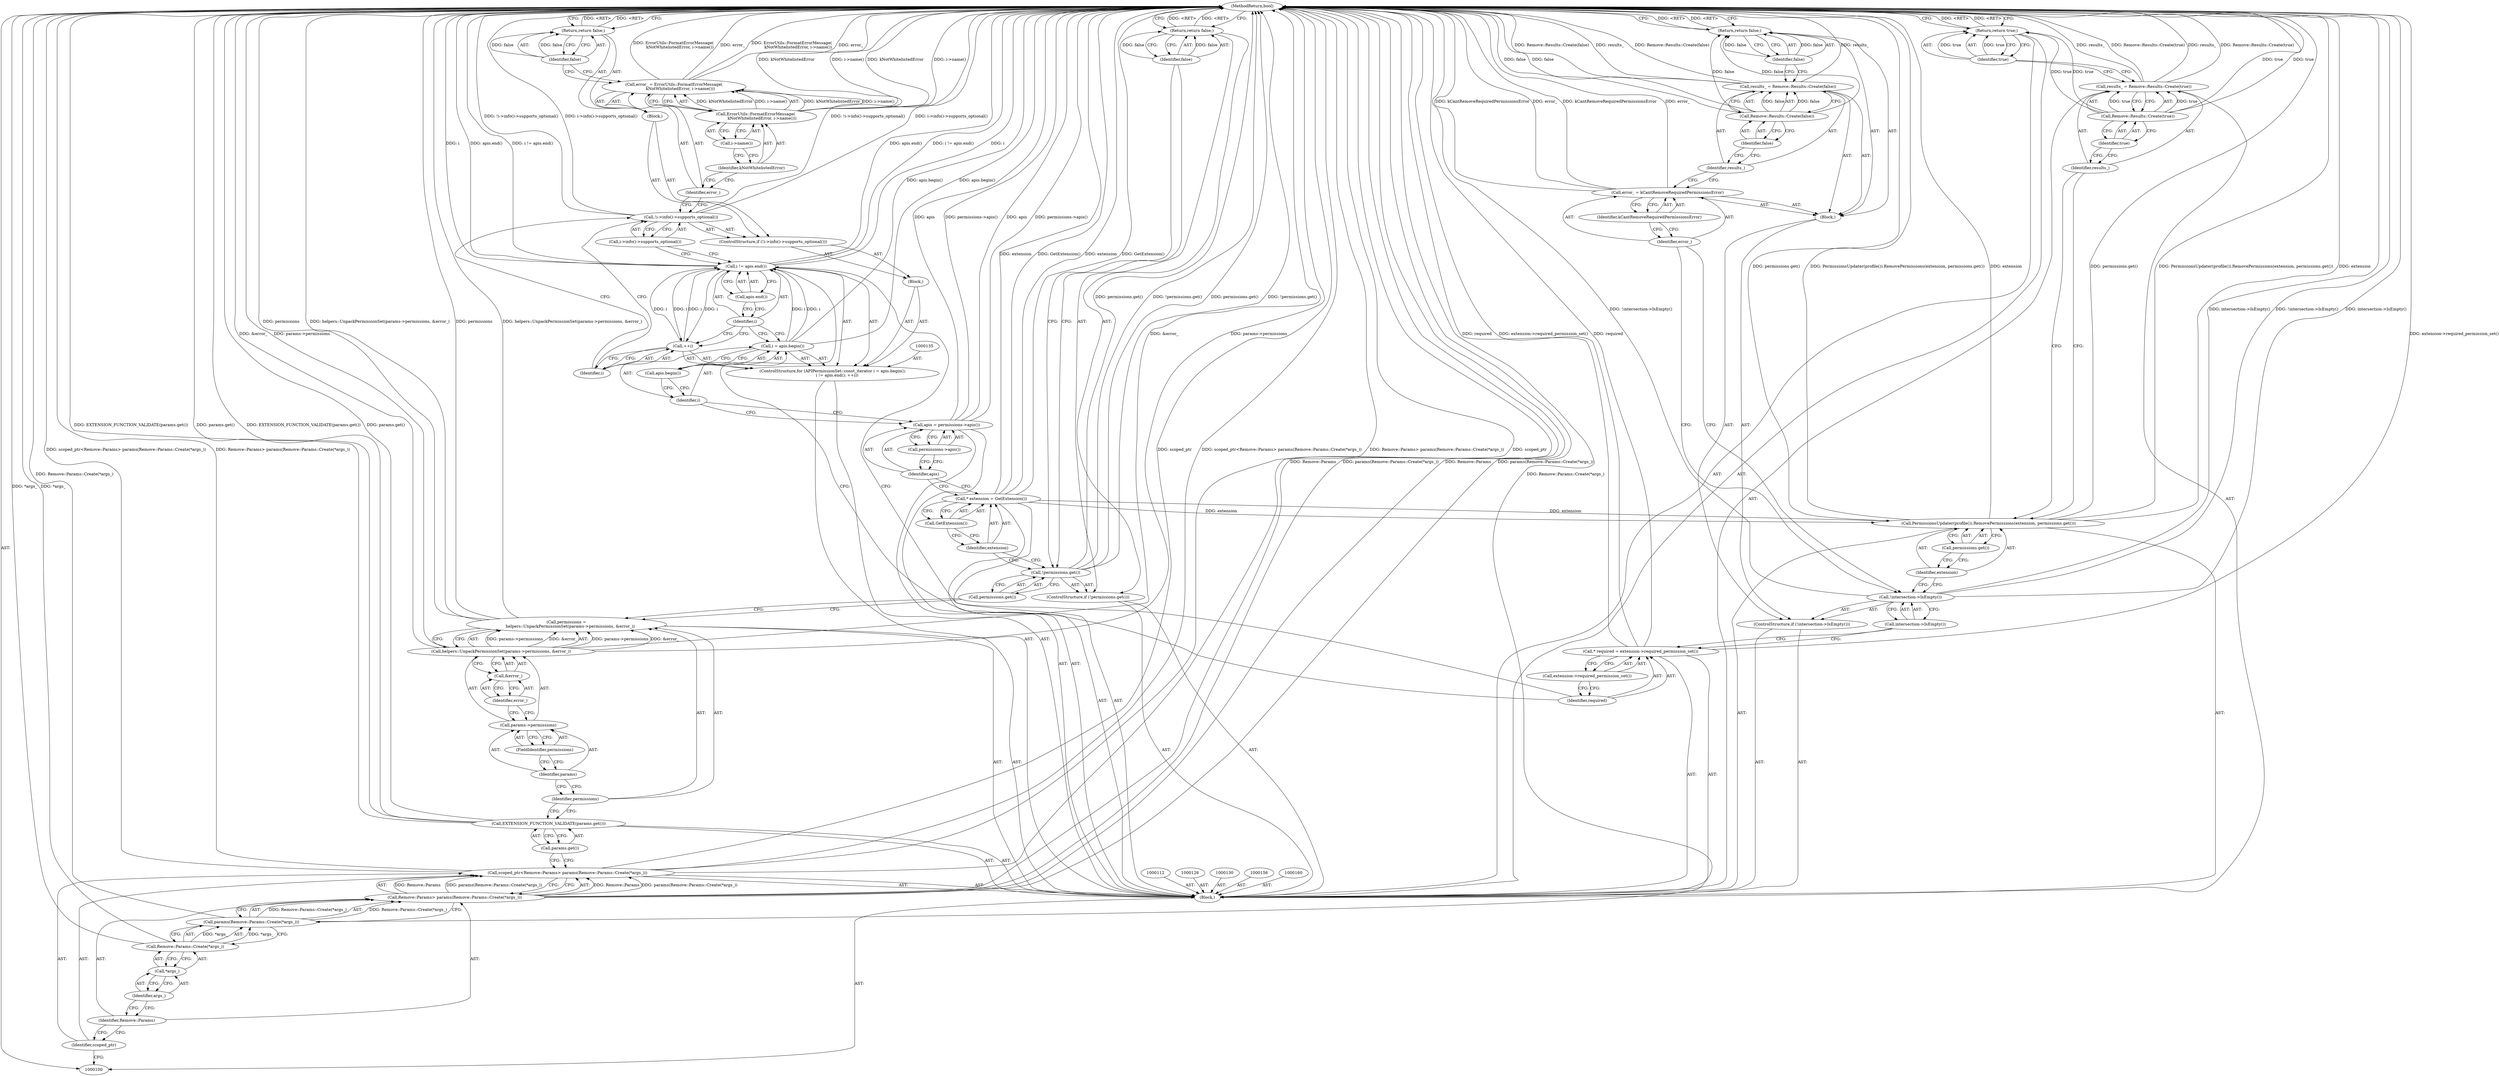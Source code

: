digraph "1_Chrome_e21bdfb9c758ac411012ad84f83d26d3f7dd69fb_1" {
"1000183" [label="(MethodReturn,bool)"];
"1000101" [label="(Block,)"];
"1000127" [label="(Call,* extension = GetExtension())"];
"1000128" [label="(Identifier,extension)"];
"1000129" [label="(Call,GetExtension())"];
"1000131" [label="(Call,apis = permissions->apis())"];
"1000132" [label="(Identifier,apis)"];
"1000133" [label="(Call,permissions->apis())"];
"1000134" [label="(ControlStructure,for (APIPermissionSet::const_iterator i = apis.begin();\n       i != apis.end(); ++i))"];
"1000136" [label="(Call,i = apis.begin())"];
"1000137" [label="(Identifier,i)"];
"1000138" [label="(Call,apis.begin())"];
"1000141" [label="(Call,apis.end())"];
"1000142" [label="(Call,++i)"];
"1000143" [label="(Identifier,i)"];
"1000144" [label="(Block,)"];
"1000139" [label="(Call,i != apis.end())"];
"1000140" [label="(Identifier,i)"];
"1000145" [label="(ControlStructure,if (!i->info()->supports_optional()))"];
"1000148" [label="(Block,)"];
"1000146" [label="(Call,!i->info()->supports_optional())"];
"1000147" [label="(Call,i->info()->supports_optional())"];
"1000151" [label="(Call,ErrorUtils::FormatErrorMessage(\n          kNotWhitelistedError, i->name()))"];
"1000149" [label="(Call,error_ = ErrorUtils::FormatErrorMessage(\n          kNotWhitelistedError, i->name()))"];
"1000150" [label="(Identifier,error_)"];
"1000152" [label="(Identifier,kNotWhitelistedError)"];
"1000153" [label="(Call,i->name())"];
"1000155" [label="(Identifier,false)"];
"1000154" [label="(Return,return false;)"];
"1000104" [label="(Call,Remove::Params> params(Remove::Params::Create(*args_)))"];
"1000105" [label="(Identifier,Remove::Params)"];
"1000102" [label="(Call,scoped_ptr<Remove::Params> params(Remove::Params::Create(*args_)))"];
"1000103" [label="(Identifier,scoped_ptr)"];
"1000106" [label="(Call,params(Remove::Params::Create(*args_)))"];
"1000107" [label="(Call,Remove::Params::Create(*args_))"];
"1000108" [label="(Call,*args_)"];
"1000109" [label="(Identifier,args_)"];
"1000157" [label="(Call,* required = extension->required_permission_set())"];
"1000158" [label="(Identifier,required)"];
"1000159" [label="(Call,extension->required_permission_set())"];
"1000161" [label="(ControlStructure,if (!intersection->IsEmpty()))"];
"1000164" [label="(Block,)"];
"1000162" [label="(Call,!intersection->IsEmpty())"];
"1000163" [label="(Call,intersection->IsEmpty())"];
"1000167" [label="(Identifier,kCantRemoveRequiredPermissionsError)"];
"1000165" [label="(Call,error_ = kCantRemoveRequiredPermissionsError)"];
"1000166" [label="(Identifier,error_)"];
"1000170" [label="(Call,Remove::Results::Create(false))"];
"1000171" [label="(Identifier,false)"];
"1000168" [label="(Call,results_ = Remove::Results::Create(false))"];
"1000169" [label="(Identifier,results_)"];
"1000173" [label="(Identifier,false)"];
"1000172" [label="(Return,return false;)"];
"1000110" [label="(Call,EXTENSION_FUNCTION_VALIDATE(params.get()))"];
"1000111" [label="(Call,params.get())"];
"1000174" [label="(Call,PermissionsUpdater(profile()).RemovePermissions(extension, permissions.get()))"];
"1000175" [label="(Identifier,extension)"];
"1000176" [label="(Call,permissions.get())"];
"1000179" [label="(Call,Remove::Results::Create(true))"];
"1000177" [label="(Call,results_ = Remove::Results::Create(true))"];
"1000178" [label="(Identifier,results_)"];
"1000180" [label="(Identifier,true)"];
"1000181" [label="(Return,return true;)"];
"1000182" [label="(Identifier,true)"];
"1000113" [label="(Call,permissions =\n      helpers::UnpackPermissionSet(params->permissions, &error_))"];
"1000114" [label="(Identifier,permissions)"];
"1000116" [label="(Call,params->permissions)"];
"1000117" [label="(Identifier,params)"];
"1000118" [label="(FieldIdentifier,permissions)"];
"1000119" [label="(Call,&error_)"];
"1000120" [label="(Identifier,error_)"];
"1000115" [label="(Call,helpers::UnpackPermissionSet(params->permissions, &error_))"];
"1000121" [label="(ControlStructure,if (!permissions.get()))"];
"1000122" [label="(Call,!permissions.get())"];
"1000123" [label="(Call,permissions.get())"];
"1000125" [label="(Identifier,false)"];
"1000124" [label="(Return,return false;)"];
"1000183" -> "1000100"  [label="AST: "];
"1000183" -> "1000124"  [label="CFG: "];
"1000183" -> "1000154"  [label="CFG: "];
"1000183" -> "1000172"  [label="CFG: "];
"1000183" -> "1000181"  [label="CFG: "];
"1000181" -> "1000183"  [label="DDG: <RET>"];
"1000107" -> "1000183"  [label="DDG: *args_"];
"1000168" -> "1000183"  [label="DDG: results_"];
"1000168" -> "1000183"  [label="DDG: Remove::Results::Create(false)"];
"1000104" -> "1000183"  [label="DDG: Remove::Params"];
"1000104" -> "1000183"  [label="DDG: params(Remove::Params::Create(*args_))"];
"1000113" -> "1000183"  [label="DDG: permissions"];
"1000113" -> "1000183"  [label="DDG: helpers::UnpackPermissionSet(params->permissions, &error_)"];
"1000115" -> "1000183"  [label="DDG: &error_"];
"1000115" -> "1000183"  [label="DDG: params->permissions"];
"1000177" -> "1000183"  [label="DDG: results_"];
"1000177" -> "1000183"  [label="DDG: Remove::Results::Create(true)"];
"1000157" -> "1000183"  [label="DDG: extension->required_permission_set()"];
"1000157" -> "1000183"  [label="DDG: required"];
"1000106" -> "1000183"  [label="DDG: Remove::Params::Create(*args_)"];
"1000149" -> "1000183"  [label="DDG: ErrorUtils::FormatErrorMessage(\n          kNotWhitelistedError, i->name())"];
"1000149" -> "1000183"  [label="DDG: error_"];
"1000102" -> "1000183"  [label="DDG: Remove::Params> params(Remove::Params::Create(*args_))"];
"1000102" -> "1000183"  [label="DDG: scoped_ptr"];
"1000102" -> "1000183"  [label="DDG: scoped_ptr<Remove::Params> params(Remove::Params::Create(*args_))"];
"1000122" -> "1000183"  [label="DDG: permissions.get()"];
"1000122" -> "1000183"  [label="DDG: !permissions.get()"];
"1000131" -> "1000183"  [label="DDG: apis"];
"1000131" -> "1000183"  [label="DDG: permissions->apis()"];
"1000139" -> "1000183"  [label="DDG: apis.end()"];
"1000139" -> "1000183"  [label="DDG: i != apis.end()"];
"1000139" -> "1000183"  [label="DDG: i"];
"1000165" -> "1000183"  [label="DDG: error_"];
"1000165" -> "1000183"  [label="DDG: kCantRemoveRequiredPermissionsError"];
"1000151" -> "1000183"  [label="DDG: kNotWhitelistedError"];
"1000151" -> "1000183"  [label="DDG: i->name()"];
"1000127" -> "1000183"  [label="DDG: GetExtension()"];
"1000127" -> "1000183"  [label="DDG: extension"];
"1000179" -> "1000183"  [label="DDG: true"];
"1000174" -> "1000183"  [label="DDG: permissions.get()"];
"1000174" -> "1000183"  [label="DDG: PermissionsUpdater(profile()).RemovePermissions(extension, permissions.get())"];
"1000174" -> "1000183"  [label="DDG: extension"];
"1000110" -> "1000183"  [label="DDG: EXTENSION_FUNCTION_VALIDATE(params.get())"];
"1000110" -> "1000183"  [label="DDG: params.get()"];
"1000170" -> "1000183"  [label="DDG: false"];
"1000136" -> "1000183"  [label="DDG: apis.begin()"];
"1000162" -> "1000183"  [label="DDG: intersection->IsEmpty()"];
"1000162" -> "1000183"  [label="DDG: !intersection->IsEmpty()"];
"1000146" -> "1000183"  [label="DDG: !i->info()->supports_optional()"];
"1000146" -> "1000183"  [label="DDG: i->info()->supports_optional()"];
"1000124" -> "1000183"  [label="DDG: <RET>"];
"1000172" -> "1000183"  [label="DDG: <RET>"];
"1000154" -> "1000183"  [label="DDG: <RET>"];
"1000101" -> "1000100"  [label="AST: "];
"1000102" -> "1000101"  [label="AST: "];
"1000110" -> "1000101"  [label="AST: "];
"1000112" -> "1000101"  [label="AST: "];
"1000113" -> "1000101"  [label="AST: "];
"1000121" -> "1000101"  [label="AST: "];
"1000126" -> "1000101"  [label="AST: "];
"1000127" -> "1000101"  [label="AST: "];
"1000130" -> "1000101"  [label="AST: "];
"1000131" -> "1000101"  [label="AST: "];
"1000134" -> "1000101"  [label="AST: "];
"1000156" -> "1000101"  [label="AST: "];
"1000157" -> "1000101"  [label="AST: "];
"1000160" -> "1000101"  [label="AST: "];
"1000161" -> "1000101"  [label="AST: "];
"1000174" -> "1000101"  [label="AST: "];
"1000177" -> "1000101"  [label="AST: "];
"1000181" -> "1000101"  [label="AST: "];
"1000127" -> "1000101"  [label="AST: "];
"1000127" -> "1000129"  [label="CFG: "];
"1000128" -> "1000127"  [label="AST: "];
"1000129" -> "1000127"  [label="AST: "];
"1000132" -> "1000127"  [label="CFG: "];
"1000127" -> "1000183"  [label="DDG: GetExtension()"];
"1000127" -> "1000183"  [label="DDG: extension"];
"1000127" -> "1000174"  [label="DDG: extension"];
"1000128" -> "1000127"  [label="AST: "];
"1000128" -> "1000122"  [label="CFG: "];
"1000129" -> "1000128"  [label="CFG: "];
"1000129" -> "1000127"  [label="AST: "];
"1000129" -> "1000128"  [label="CFG: "];
"1000127" -> "1000129"  [label="CFG: "];
"1000131" -> "1000101"  [label="AST: "];
"1000131" -> "1000133"  [label="CFG: "];
"1000132" -> "1000131"  [label="AST: "];
"1000133" -> "1000131"  [label="AST: "];
"1000137" -> "1000131"  [label="CFG: "];
"1000131" -> "1000183"  [label="DDG: apis"];
"1000131" -> "1000183"  [label="DDG: permissions->apis()"];
"1000132" -> "1000131"  [label="AST: "];
"1000132" -> "1000127"  [label="CFG: "];
"1000133" -> "1000132"  [label="CFG: "];
"1000133" -> "1000131"  [label="AST: "];
"1000133" -> "1000132"  [label="CFG: "];
"1000131" -> "1000133"  [label="CFG: "];
"1000134" -> "1000101"  [label="AST: "];
"1000135" -> "1000134"  [label="AST: "];
"1000136" -> "1000134"  [label="AST: "];
"1000139" -> "1000134"  [label="AST: "];
"1000142" -> "1000134"  [label="AST: "];
"1000144" -> "1000134"  [label="AST: "];
"1000136" -> "1000134"  [label="AST: "];
"1000136" -> "1000138"  [label="CFG: "];
"1000137" -> "1000136"  [label="AST: "];
"1000138" -> "1000136"  [label="AST: "];
"1000140" -> "1000136"  [label="CFG: "];
"1000136" -> "1000183"  [label="DDG: apis.begin()"];
"1000136" -> "1000139"  [label="DDG: i"];
"1000137" -> "1000136"  [label="AST: "];
"1000137" -> "1000131"  [label="CFG: "];
"1000138" -> "1000137"  [label="CFG: "];
"1000138" -> "1000136"  [label="AST: "];
"1000138" -> "1000137"  [label="CFG: "];
"1000136" -> "1000138"  [label="CFG: "];
"1000141" -> "1000139"  [label="AST: "];
"1000141" -> "1000140"  [label="CFG: "];
"1000139" -> "1000141"  [label="CFG: "];
"1000142" -> "1000134"  [label="AST: "];
"1000142" -> "1000143"  [label="CFG: "];
"1000143" -> "1000142"  [label="AST: "];
"1000140" -> "1000142"  [label="CFG: "];
"1000142" -> "1000139"  [label="DDG: i"];
"1000139" -> "1000142"  [label="DDG: i"];
"1000143" -> "1000142"  [label="AST: "];
"1000143" -> "1000146"  [label="CFG: "];
"1000142" -> "1000143"  [label="CFG: "];
"1000144" -> "1000134"  [label="AST: "];
"1000145" -> "1000144"  [label="AST: "];
"1000139" -> "1000134"  [label="AST: "];
"1000139" -> "1000141"  [label="CFG: "];
"1000140" -> "1000139"  [label="AST: "];
"1000141" -> "1000139"  [label="AST: "];
"1000147" -> "1000139"  [label="CFG: "];
"1000158" -> "1000139"  [label="CFG: "];
"1000139" -> "1000183"  [label="DDG: apis.end()"];
"1000139" -> "1000183"  [label="DDG: i != apis.end()"];
"1000139" -> "1000183"  [label="DDG: i"];
"1000142" -> "1000139"  [label="DDG: i"];
"1000136" -> "1000139"  [label="DDG: i"];
"1000139" -> "1000142"  [label="DDG: i"];
"1000140" -> "1000139"  [label="AST: "];
"1000140" -> "1000136"  [label="CFG: "];
"1000140" -> "1000142"  [label="CFG: "];
"1000141" -> "1000140"  [label="CFG: "];
"1000145" -> "1000144"  [label="AST: "];
"1000146" -> "1000145"  [label="AST: "];
"1000148" -> "1000145"  [label="AST: "];
"1000148" -> "1000145"  [label="AST: "];
"1000149" -> "1000148"  [label="AST: "];
"1000154" -> "1000148"  [label="AST: "];
"1000146" -> "1000145"  [label="AST: "];
"1000146" -> "1000147"  [label="CFG: "];
"1000147" -> "1000146"  [label="AST: "];
"1000150" -> "1000146"  [label="CFG: "];
"1000143" -> "1000146"  [label="CFG: "];
"1000146" -> "1000183"  [label="DDG: !i->info()->supports_optional()"];
"1000146" -> "1000183"  [label="DDG: i->info()->supports_optional()"];
"1000147" -> "1000146"  [label="AST: "];
"1000147" -> "1000139"  [label="CFG: "];
"1000146" -> "1000147"  [label="CFG: "];
"1000151" -> "1000149"  [label="AST: "];
"1000151" -> "1000153"  [label="CFG: "];
"1000152" -> "1000151"  [label="AST: "];
"1000153" -> "1000151"  [label="AST: "];
"1000149" -> "1000151"  [label="CFG: "];
"1000151" -> "1000183"  [label="DDG: kNotWhitelistedError"];
"1000151" -> "1000183"  [label="DDG: i->name()"];
"1000151" -> "1000149"  [label="DDG: kNotWhitelistedError"];
"1000151" -> "1000149"  [label="DDG: i->name()"];
"1000149" -> "1000148"  [label="AST: "];
"1000149" -> "1000151"  [label="CFG: "];
"1000150" -> "1000149"  [label="AST: "];
"1000151" -> "1000149"  [label="AST: "];
"1000155" -> "1000149"  [label="CFG: "];
"1000149" -> "1000183"  [label="DDG: ErrorUtils::FormatErrorMessage(\n          kNotWhitelistedError, i->name())"];
"1000149" -> "1000183"  [label="DDG: error_"];
"1000151" -> "1000149"  [label="DDG: kNotWhitelistedError"];
"1000151" -> "1000149"  [label="DDG: i->name()"];
"1000150" -> "1000149"  [label="AST: "];
"1000150" -> "1000146"  [label="CFG: "];
"1000152" -> "1000150"  [label="CFG: "];
"1000152" -> "1000151"  [label="AST: "];
"1000152" -> "1000150"  [label="CFG: "];
"1000153" -> "1000152"  [label="CFG: "];
"1000153" -> "1000151"  [label="AST: "];
"1000153" -> "1000152"  [label="CFG: "];
"1000151" -> "1000153"  [label="CFG: "];
"1000155" -> "1000154"  [label="AST: "];
"1000155" -> "1000149"  [label="CFG: "];
"1000154" -> "1000155"  [label="CFG: "];
"1000155" -> "1000154"  [label="DDG: false"];
"1000154" -> "1000148"  [label="AST: "];
"1000154" -> "1000155"  [label="CFG: "];
"1000155" -> "1000154"  [label="AST: "];
"1000183" -> "1000154"  [label="CFG: "];
"1000154" -> "1000183"  [label="DDG: <RET>"];
"1000155" -> "1000154"  [label="DDG: false"];
"1000104" -> "1000102"  [label="AST: "];
"1000104" -> "1000106"  [label="CFG: "];
"1000105" -> "1000104"  [label="AST: "];
"1000106" -> "1000104"  [label="AST: "];
"1000102" -> "1000104"  [label="CFG: "];
"1000104" -> "1000183"  [label="DDG: Remove::Params"];
"1000104" -> "1000183"  [label="DDG: params(Remove::Params::Create(*args_))"];
"1000104" -> "1000102"  [label="DDG: Remove::Params"];
"1000104" -> "1000102"  [label="DDG: params(Remove::Params::Create(*args_))"];
"1000106" -> "1000104"  [label="DDG: Remove::Params::Create(*args_)"];
"1000105" -> "1000104"  [label="AST: "];
"1000105" -> "1000103"  [label="CFG: "];
"1000109" -> "1000105"  [label="CFG: "];
"1000102" -> "1000101"  [label="AST: "];
"1000102" -> "1000104"  [label="CFG: "];
"1000103" -> "1000102"  [label="AST: "];
"1000104" -> "1000102"  [label="AST: "];
"1000111" -> "1000102"  [label="CFG: "];
"1000102" -> "1000183"  [label="DDG: Remove::Params> params(Remove::Params::Create(*args_))"];
"1000102" -> "1000183"  [label="DDG: scoped_ptr"];
"1000102" -> "1000183"  [label="DDG: scoped_ptr<Remove::Params> params(Remove::Params::Create(*args_))"];
"1000104" -> "1000102"  [label="DDG: Remove::Params"];
"1000104" -> "1000102"  [label="DDG: params(Remove::Params::Create(*args_))"];
"1000103" -> "1000102"  [label="AST: "];
"1000103" -> "1000100"  [label="CFG: "];
"1000105" -> "1000103"  [label="CFG: "];
"1000106" -> "1000104"  [label="AST: "];
"1000106" -> "1000107"  [label="CFG: "];
"1000107" -> "1000106"  [label="AST: "];
"1000104" -> "1000106"  [label="CFG: "];
"1000106" -> "1000183"  [label="DDG: Remove::Params::Create(*args_)"];
"1000106" -> "1000104"  [label="DDG: Remove::Params::Create(*args_)"];
"1000107" -> "1000106"  [label="DDG: *args_"];
"1000107" -> "1000106"  [label="AST: "];
"1000107" -> "1000108"  [label="CFG: "];
"1000108" -> "1000107"  [label="AST: "];
"1000106" -> "1000107"  [label="CFG: "];
"1000107" -> "1000183"  [label="DDG: *args_"];
"1000107" -> "1000106"  [label="DDG: *args_"];
"1000108" -> "1000107"  [label="AST: "];
"1000108" -> "1000109"  [label="CFG: "];
"1000109" -> "1000108"  [label="AST: "];
"1000107" -> "1000108"  [label="CFG: "];
"1000109" -> "1000108"  [label="AST: "];
"1000109" -> "1000105"  [label="CFG: "];
"1000108" -> "1000109"  [label="CFG: "];
"1000157" -> "1000101"  [label="AST: "];
"1000157" -> "1000159"  [label="CFG: "];
"1000158" -> "1000157"  [label="AST: "];
"1000159" -> "1000157"  [label="AST: "];
"1000163" -> "1000157"  [label="CFG: "];
"1000157" -> "1000183"  [label="DDG: extension->required_permission_set()"];
"1000157" -> "1000183"  [label="DDG: required"];
"1000158" -> "1000157"  [label="AST: "];
"1000158" -> "1000139"  [label="CFG: "];
"1000159" -> "1000158"  [label="CFG: "];
"1000159" -> "1000157"  [label="AST: "];
"1000159" -> "1000158"  [label="CFG: "];
"1000157" -> "1000159"  [label="CFG: "];
"1000161" -> "1000101"  [label="AST: "];
"1000162" -> "1000161"  [label="AST: "];
"1000164" -> "1000161"  [label="AST: "];
"1000164" -> "1000161"  [label="AST: "];
"1000165" -> "1000164"  [label="AST: "];
"1000168" -> "1000164"  [label="AST: "];
"1000172" -> "1000164"  [label="AST: "];
"1000162" -> "1000161"  [label="AST: "];
"1000162" -> "1000163"  [label="CFG: "];
"1000163" -> "1000162"  [label="AST: "];
"1000166" -> "1000162"  [label="CFG: "];
"1000175" -> "1000162"  [label="CFG: "];
"1000162" -> "1000183"  [label="DDG: intersection->IsEmpty()"];
"1000162" -> "1000183"  [label="DDG: !intersection->IsEmpty()"];
"1000163" -> "1000162"  [label="AST: "];
"1000163" -> "1000157"  [label="CFG: "];
"1000162" -> "1000163"  [label="CFG: "];
"1000167" -> "1000165"  [label="AST: "];
"1000167" -> "1000166"  [label="CFG: "];
"1000165" -> "1000167"  [label="CFG: "];
"1000165" -> "1000164"  [label="AST: "];
"1000165" -> "1000167"  [label="CFG: "];
"1000166" -> "1000165"  [label="AST: "];
"1000167" -> "1000165"  [label="AST: "];
"1000169" -> "1000165"  [label="CFG: "];
"1000165" -> "1000183"  [label="DDG: error_"];
"1000165" -> "1000183"  [label="DDG: kCantRemoveRequiredPermissionsError"];
"1000166" -> "1000165"  [label="AST: "];
"1000166" -> "1000162"  [label="CFG: "];
"1000167" -> "1000166"  [label="CFG: "];
"1000170" -> "1000168"  [label="AST: "];
"1000170" -> "1000171"  [label="CFG: "];
"1000171" -> "1000170"  [label="AST: "];
"1000168" -> "1000170"  [label="CFG: "];
"1000170" -> "1000183"  [label="DDG: false"];
"1000170" -> "1000168"  [label="DDG: false"];
"1000170" -> "1000172"  [label="DDG: false"];
"1000171" -> "1000170"  [label="AST: "];
"1000171" -> "1000169"  [label="CFG: "];
"1000170" -> "1000171"  [label="CFG: "];
"1000168" -> "1000164"  [label="AST: "];
"1000168" -> "1000170"  [label="CFG: "];
"1000169" -> "1000168"  [label="AST: "];
"1000170" -> "1000168"  [label="AST: "];
"1000173" -> "1000168"  [label="CFG: "];
"1000168" -> "1000183"  [label="DDG: results_"];
"1000168" -> "1000183"  [label="DDG: Remove::Results::Create(false)"];
"1000170" -> "1000168"  [label="DDG: false"];
"1000169" -> "1000168"  [label="AST: "];
"1000169" -> "1000165"  [label="CFG: "];
"1000171" -> "1000169"  [label="CFG: "];
"1000173" -> "1000172"  [label="AST: "];
"1000173" -> "1000168"  [label="CFG: "];
"1000172" -> "1000173"  [label="CFG: "];
"1000173" -> "1000172"  [label="DDG: false"];
"1000172" -> "1000164"  [label="AST: "];
"1000172" -> "1000173"  [label="CFG: "];
"1000173" -> "1000172"  [label="AST: "];
"1000183" -> "1000172"  [label="CFG: "];
"1000172" -> "1000183"  [label="DDG: <RET>"];
"1000173" -> "1000172"  [label="DDG: false"];
"1000170" -> "1000172"  [label="DDG: false"];
"1000110" -> "1000101"  [label="AST: "];
"1000110" -> "1000111"  [label="CFG: "];
"1000111" -> "1000110"  [label="AST: "];
"1000114" -> "1000110"  [label="CFG: "];
"1000110" -> "1000183"  [label="DDG: EXTENSION_FUNCTION_VALIDATE(params.get())"];
"1000110" -> "1000183"  [label="DDG: params.get()"];
"1000111" -> "1000110"  [label="AST: "];
"1000111" -> "1000102"  [label="CFG: "];
"1000110" -> "1000111"  [label="CFG: "];
"1000174" -> "1000101"  [label="AST: "];
"1000174" -> "1000176"  [label="CFG: "];
"1000175" -> "1000174"  [label="AST: "];
"1000176" -> "1000174"  [label="AST: "];
"1000178" -> "1000174"  [label="CFG: "];
"1000174" -> "1000183"  [label="DDG: permissions.get()"];
"1000174" -> "1000183"  [label="DDG: PermissionsUpdater(profile()).RemovePermissions(extension, permissions.get())"];
"1000174" -> "1000183"  [label="DDG: extension"];
"1000127" -> "1000174"  [label="DDG: extension"];
"1000175" -> "1000174"  [label="AST: "];
"1000175" -> "1000162"  [label="CFG: "];
"1000176" -> "1000175"  [label="CFG: "];
"1000176" -> "1000174"  [label="AST: "];
"1000176" -> "1000175"  [label="CFG: "];
"1000174" -> "1000176"  [label="CFG: "];
"1000179" -> "1000177"  [label="AST: "];
"1000179" -> "1000180"  [label="CFG: "];
"1000180" -> "1000179"  [label="AST: "];
"1000177" -> "1000179"  [label="CFG: "];
"1000179" -> "1000183"  [label="DDG: true"];
"1000179" -> "1000177"  [label="DDG: true"];
"1000179" -> "1000181"  [label="DDG: true"];
"1000177" -> "1000101"  [label="AST: "];
"1000177" -> "1000179"  [label="CFG: "];
"1000178" -> "1000177"  [label="AST: "];
"1000179" -> "1000177"  [label="AST: "];
"1000182" -> "1000177"  [label="CFG: "];
"1000177" -> "1000183"  [label="DDG: results_"];
"1000177" -> "1000183"  [label="DDG: Remove::Results::Create(true)"];
"1000179" -> "1000177"  [label="DDG: true"];
"1000178" -> "1000177"  [label="AST: "];
"1000178" -> "1000174"  [label="CFG: "];
"1000180" -> "1000178"  [label="CFG: "];
"1000180" -> "1000179"  [label="AST: "];
"1000180" -> "1000178"  [label="CFG: "];
"1000179" -> "1000180"  [label="CFG: "];
"1000181" -> "1000101"  [label="AST: "];
"1000181" -> "1000182"  [label="CFG: "];
"1000182" -> "1000181"  [label="AST: "];
"1000183" -> "1000181"  [label="CFG: "];
"1000181" -> "1000183"  [label="DDG: <RET>"];
"1000182" -> "1000181"  [label="DDG: true"];
"1000179" -> "1000181"  [label="DDG: true"];
"1000182" -> "1000181"  [label="AST: "];
"1000182" -> "1000177"  [label="CFG: "];
"1000181" -> "1000182"  [label="CFG: "];
"1000182" -> "1000181"  [label="DDG: true"];
"1000113" -> "1000101"  [label="AST: "];
"1000113" -> "1000115"  [label="CFG: "];
"1000114" -> "1000113"  [label="AST: "];
"1000115" -> "1000113"  [label="AST: "];
"1000123" -> "1000113"  [label="CFG: "];
"1000113" -> "1000183"  [label="DDG: permissions"];
"1000113" -> "1000183"  [label="DDG: helpers::UnpackPermissionSet(params->permissions, &error_)"];
"1000115" -> "1000113"  [label="DDG: params->permissions"];
"1000115" -> "1000113"  [label="DDG: &error_"];
"1000114" -> "1000113"  [label="AST: "];
"1000114" -> "1000110"  [label="CFG: "];
"1000117" -> "1000114"  [label="CFG: "];
"1000116" -> "1000115"  [label="AST: "];
"1000116" -> "1000118"  [label="CFG: "];
"1000117" -> "1000116"  [label="AST: "];
"1000118" -> "1000116"  [label="AST: "];
"1000120" -> "1000116"  [label="CFG: "];
"1000117" -> "1000116"  [label="AST: "];
"1000117" -> "1000114"  [label="CFG: "];
"1000118" -> "1000117"  [label="CFG: "];
"1000118" -> "1000116"  [label="AST: "];
"1000118" -> "1000117"  [label="CFG: "];
"1000116" -> "1000118"  [label="CFG: "];
"1000119" -> "1000115"  [label="AST: "];
"1000119" -> "1000120"  [label="CFG: "];
"1000120" -> "1000119"  [label="AST: "];
"1000115" -> "1000119"  [label="CFG: "];
"1000120" -> "1000119"  [label="AST: "];
"1000120" -> "1000116"  [label="CFG: "];
"1000119" -> "1000120"  [label="CFG: "];
"1000115" -> "1000113"  [label="AST: "];
"1000115" -> "1000119"  [label="CFG: "];
"1000116" -> "1000115"  [label="AST: "];
"1000119" -> "1000115"  [label="AST: "];
"1000113" -> "1000115"  [label="CFG: "];
"1000115" -> "1000183"  [label="DDG: &error_"];
"1000115" -> "1000183"  [label="DDG: params->permissions"];
"1000115" -> "1000113"  [label="DDG: params->permissions"];
"1000115" -> "1000113"  [label="DDG: &error_"];
"1000121" -> "1000101"  [label="AST: "];
"1000122" -> "1000121"  [label="AST: "];
"1000124" -> "1000121"  [label="AST: "];
"1000122" -> "1000121"  [label="AST: "];
"1000122" -> "1000123"  [label="CFG: "];
"1000123" -> "1000122"  [label="AST: "];
"1000125" -> "1000122"  [label="CFG: "];
"1000128" -> "1000122"  [label="CFG: "];
"1000122" -> "1000183"  [label="DDG: permissions.get()"];
"1000122" -> "1000183"  [label="DDG: !permissions.get()"];
"1000123" -> "1000122"  [label="AST: "];
"1000123" -> "1000113"  [label="CFG: "];
"1000122" -> "1000123"  [label="CFG: "];
"1000125" -> "1000124"  [label="AST: "];
"1000125" -> "1000122"  [label="CFG: "];
"1000124" -> "1000125"  [label="CFG: "];
"1000125" -> "1000124"  [label="DDG: false"];
"1000124" -> "1000121"  [label="AST: "];
"1000124" -> "1000125"  [label="CFG: "];
"1000125" -> "1000124"  [label="AST: "];
"1000183" -> "1000124"  [label="CFG: "];
"1000124" -> "1000183"  [label="DDG: <RET>"];
"1000125" -> "1000124"  [label="DDG: false"];
}
